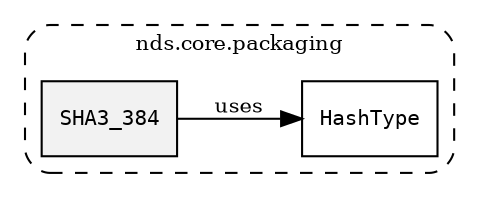 /**
 * This dot file creates symbol collaboration diagram for SHA3_384.
 */
digraph ZSERIO
{
    node [shape=box, fontsize=10];
    rankdir="LR";
    fontsize=10;
    tooltip="SHA3_384 collaboration diagram";

    subgraph "cluster_nds.core.packaging"
    {
        style="dashed, rounded";
        label="nds.core.packaging";
        tooltip="Package nds.core.packaging";
        href="../../../content/packages/nds.core.packaging.html#Package-nds-core-packaging";
        target="_parent";

        "SHA3_384" [style="filled", fillcolor="#0000000D", target="_parent", label=<<font face="monospace"><table align="center" border="0" cellspacing="0" cellpadding="0"><tr><td href="../../../content/packages/nds.core.packaging.html#Constant-SHA3_384" title="Constant defined in nds.core.packaging">SHA3_384</td></tr></table></font>>];
        "HashType" [target="_parent", label=<<font face="monospace"><table align="center" border="0" cellspacing="0" cellpadding="0"><tr><td href="../../../content/packages/nds.core.packaging.html#Subtype-HashType" title="Subtype defined in nds.core.packaging">HashType</td></tr></table></font>>];
    }

    "SHA3_384" -> "HashType" [label="uses", fontsize=10];
}
